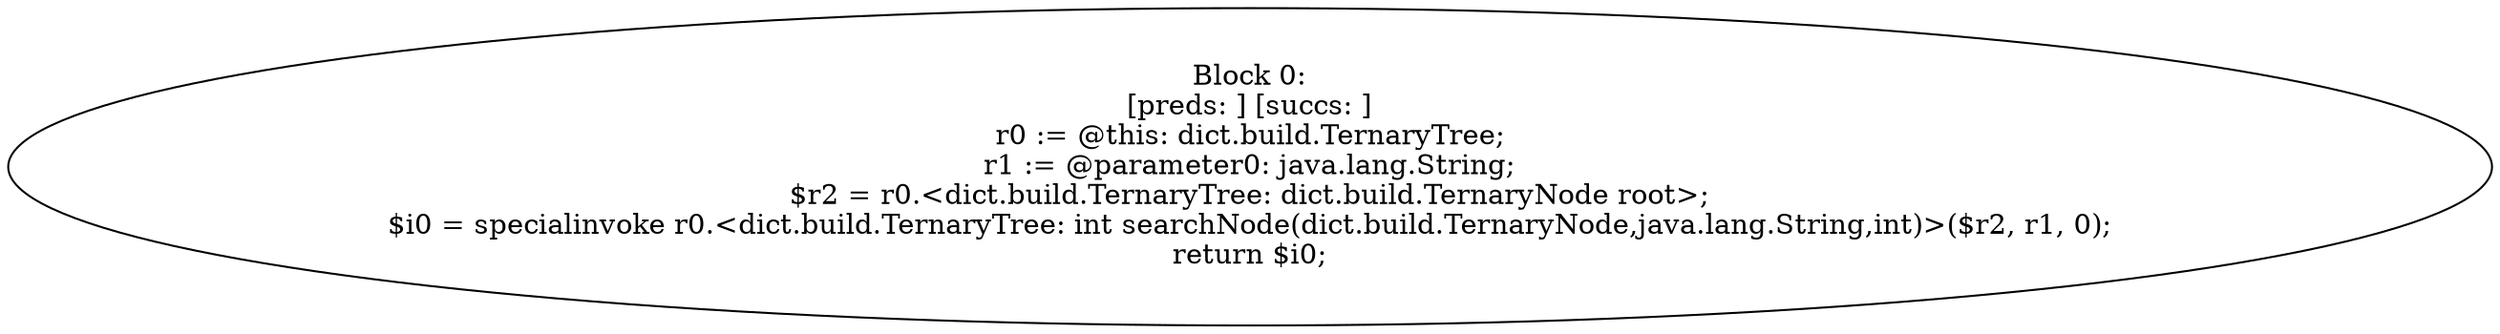 digraph "unitGraph" {
    "Block 0:
[preds: ] [succs: ]
r0 := @this: dict.build.TernaryTree;
r1 := @parameter0: java.lang.String;
$r2 = r0.<dict.build.TernaryTree: dict.build.TernaryNode root>;
$i0 = specialinvoke r0.<dict.build.TernaryTree: int searchNode(dict.build.TernaryNode,java.lang.String,int)>($r2, r1, 0);
return $i0;
"
}
